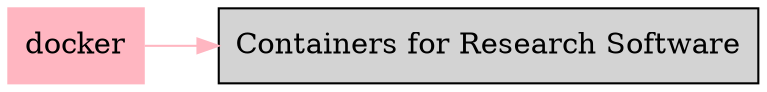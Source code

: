 digraph bettersoftware {
            rankdir = LR;
            ratio = fill;
            node [style=filled];
            node [shape = box];
"docker" [colorscheme="svg" color="lightpink"];
"docker" ->  "ContainersForResearchSw.md" [colorscheme="svg" color="lightpink"];
"ContainersForResearchSw.md" [label="Containers for Research Software" URL="http://bss.parallactic.com/resources/containers-for-research-software"]
}